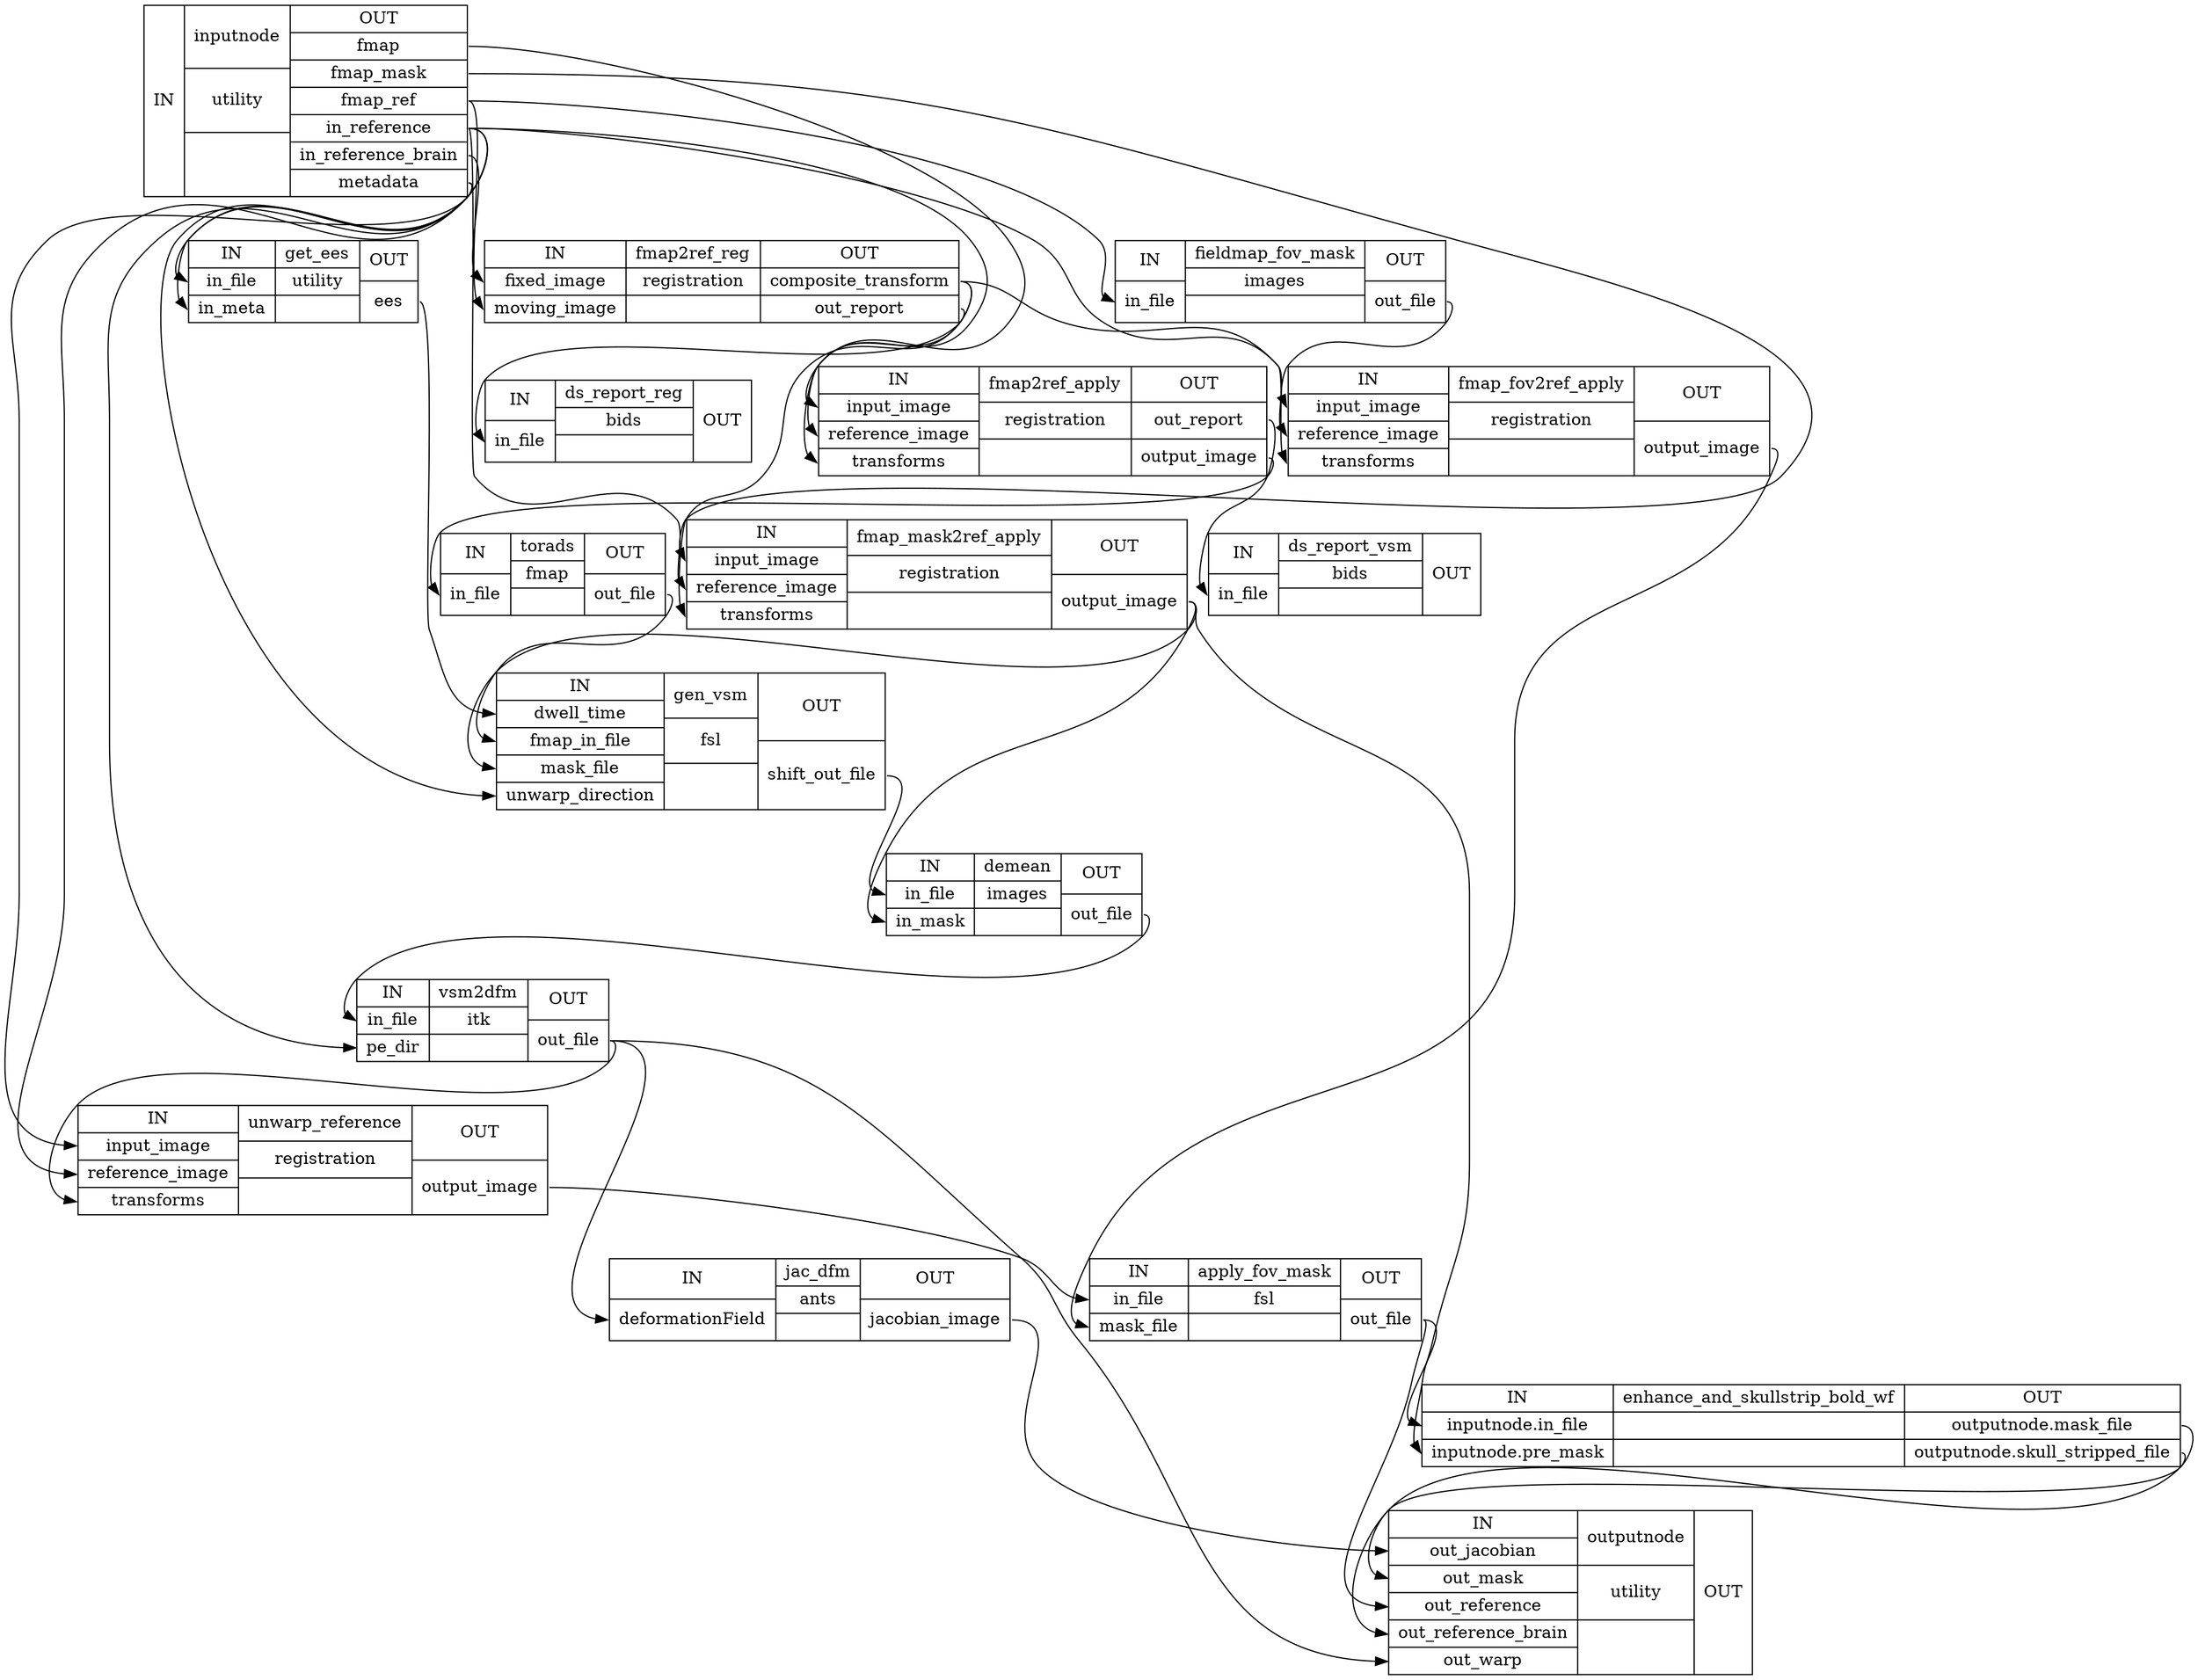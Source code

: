 digraph structs {
node [shape=record];
sdc_unwarp_wfinputnode [label="{IN}|{ inputnode | utility |  }|{OUT|<outfmap> fmap|<outfmapmask> fmap_mask|<outfmapref> fmap_ref|<outinreference> in_reference|<outinreferencebrain> in_reference_brain|<outmetadata> metadata}"];
sdc_unwarp_wffieldmap_fov_mask [label="{IN|<ininfile> in_file}|{ fieldmap_fov_mask | images |  }|{OUT|<outoutfile> out_file}"];
sdc_unwarp_wfget_ees [label="{IN|<ininfile> in_file|<ininmeta> in_meta}|{ get_ees | utility |  }|{OUT|<outees> ees}"];
sdc_unwarp_wffmap2ref_reg [label="{IN|<infixedimage> fixed_image|<inmovingimage> moving_image}|{ fmap2ref_reg | registration |  }|{OUT|<outcompositetransform> composite_transform|<outoutreport> out_report}"];
sdc_unwarp_wffmap_fov2ref_apply [label="{IN|<ininputimage> input_image|<inreferenceimage> reference_image|<intransforms> transforms}|{ fmap_fov2ref_apply | registration |  }|{OUT|<outoutputimage> output_image}"];
sdc_unwarp_wfds_report_reg [label="{IN|<ininfile> in_file}|{ ds_report_reg | bids |  }|{OUT}"];
sdc_unwarp_wffmap_mask2ref_apply [label="{IN|<ininputimage> input_image|<inreferenceimage> reference_image|<intransforms> transforms}|{ fmap_mask2ref_apply | registration |  }|{OUT|<outoutputimage> output_image}"];
sdc_unwarp_wffmap2ref_apply [label="{IN|<ininputimage> input_image|<inreferenceimage> reference_image|<intransforms> transforms}|{ fmap2ref_apply | registration |  }|{OUT|<outoutreport> out_report|<outoutputimage> output_image}"];
sdc_unwarp_wftorads [label="{IN|<ininfile> in_file}|{ torads | fmap |  }|{OUT|<outoutfile> out_file}"];
sdc_unwarp_wfgen_vsm [label="{IN|<indwelltime> dwell_time|<infmapinfile> fmap_in_file|<inmaskfile> mask_file|<inunwarpdirection> unwarp_direction}|{ gen_vsm | fsl |  }|{OUT|<outshiftoutfile> shift_out_file}"];
sdc_unwarp_wfdemean [label="{IN|<ininfile> in_file|<ininmask> in_mask}|{ demean | images |  }|{OUT|<outoutfile> out_file}"];
sdc_unwarp_wfvsm2dfm [label="{IN|<ininfile> in_file|<inpedir> pe_dir}|{ vsm2dfm | itk |  }|{OUT|<outoutfile> out_file}"];
sdc_unwarp_wfjac_dfm [label="{IN|<indeformationField> deformationField}|{ jac_dfm | ants |  }|{OUT|<outjacobianimage> jacobian_image}"];
sdc_unwarp_wfunwarp_reference [label="{IN|<ininputimage> input_image|<inreferenceimage> reference_image|<intransforms> transforms}|{ unwarp_reference | registration |  }|{OUT|<outoutputimage> output_image}"];
sdc_unwarp_wfapply_fov_mask [label="{IN|<ininfile> in_file|<inmaskfile> mask_file}|{ apply_fov_mask | fsl |  }|{OUT|<outoutfile> out_file}"];
sdc_unwarp_wfenhance_and_skullstrip_bold_wf [label="{IN|<ininputnodeinfile> inputnode.in_file|<ininputnodepremask> inputnode.pre_mask}|{ enhance_and_skullstrip_bold_wf |  |  }|{OUT|<outoutputnodemaskfile> outputnode.mask_file|<outoutputnodeskullstrippedfile> outputnode.skull_stripped_file}"];
sdc_unwarp_wfoutputnode [label="{IN|<inoutjacobian> out_jacobian|<inoutmask> out_mask|<inoutreference> out_reference|<inoutreferencebrain> out_reference_brain|<inoutwarp> out_warp}|{ outputnode | utility |  }|{OUT}"];
sdc_unwarp_wfds_report_vsm [label="{IN|<ininfile> in_file}|{ ds_report_vsm | bids |  }|{OUT}"];
sdc_unwarp_wfapply_fov_mask:outoutfile:e -> sdc_unwarp_wfenhance_and_skullstrip_bold_wf:ininputnodeinfile:w;
sdc_unwarp_wfapply_fov_mask:outoutfile:e -> sdc_unwarp_wfoutputnode:inoutreference:w;
sdc_unwarp_wfdemean:outoutfile:e -> sdc_unwarp_wfvsm2dfm:ininfile:w;
sdc_unwarp_wfenhance_and_skullstrip_bold_wf:outoutputnodemaskfile:e -> sdc_unwarp_wfoutputnode:inoutmask:w;
sdc_unwarp_wfenhance_and_skullstrip_bold_wf:outoutputnodeskullstrippedfile:e -> sdc_unwarp_wfoutputnode:inoutreferencebrain:w;
sdc_unwarp_wffieldmap_fov_mask:outoutfile:e -> sdc_unwarp_wffmap_fov2ref_apply:ininputimage:w;
sdc_unwarp_wffmap2ref_apply:outoutputimage:e -> sdc_unwarp_wftorads:ininfile:w;
sdc_unwarp_wffmap2ref_apply:outoutreport:e -> sdc_unwarp_wfds_report_vsm:ininfile:w;
sdc_unwarp_wffmap2ref_reg:outcompositetransform:e -> sdc_unwarp_wffmap2ref_apply:intransforms:w;
sdc_unwarp_wffmap2ref_reg:outcompositetransform:e -> sdc_unwarp_wffmap_fov2ref_apply:intransforms:w;
sdc_unwarp_wffmap2ref_reg:outcompositetransform:e -> sdc_unwarp_wffmap_mask2ref_apply:intransforms:w;
sdc_unwarp_wffmap2ref_reg:outoutreport:e -> sdc_unwarp_wfds_report_reg:ininfile:w;
sdc_unwarp_wffmap_fov2ref_apply:outoutputimage:e -> sdc_unwarp_wfapply_fov_mask:inmaskfile:w;
sdc_unwarp_wffmap_mask2ref_apply:outoutputimage:e -> sdc_unwarp_wfdemean:ininmask:w;
sdc_unwarp_wffmap_mask2ref_apply:outoutputimage:e -> sdc_unwarp_wfenhance_and_skullstrip_bold_wf:ininputnodepremask:w;
sdc_unwarp_wffmap_mask2ref_apply:outoutputimage:e -> sdc_unwarp_wfgen_vsm:inmaskfile:w;
sdc_unwarp_wfgen_vsm:outshiftoutfile:e -> sdc_unwarp_wfdemean:ininfile:w;
sdc_unwarp_wfget_ees:outees:e -> sdc_unwarp_wfgen_vsm:indwelltime:w;
sdc_unwarp_wfinputnode:outfmap:e -> sdc_unwarp_wffmap2ref_apply:ininputimage:w;
sdc_unwarp_wfinputnode:outfmapmask:e -> sdc_unwarp_wffmap_mask2ref_apply:ininputimage:w;
sdc_unwarp_wfinputnode:outfmapref:e -> sdc_unwarp_wffieldmap_fov_mask:ininfile:w;
sdc_unwarp_wfinputnode:outfmapref:e -> sdc_unwarp_wffmap2ref_reg:inmovingimage:w;
sdc_unwarp_wfinputnode:outinreference:e -> sdc_unwarp_wffmap2ref_apply:inreferenceimage:w;
sdc_unwarp_wfinputnode:outinreference:e -> sdc_unwarp_wffmap_fov2ref_apply:inreferenceimage:w;
sdc_unwarp_wfinputnode:outinreference:e -> sdc_unwarp_wffmap_mask2ref_apply:inreferenceimage:w;
sdc_unwarp_wfinputnode:outinreference:e -> sdc_unwarp_wfget_ees:ininfile:w;
sdc_unwarp_wfinputnode:outinreference:e -> sdc_unwarp_wfunwarp_reference:ininputimage:w;
sdc_unwarp_wfinputnode:outinreference:e -> sdc_unwarp_wfunwarp_reference:inreferenceimage:w;
sdc_unwarp_wfinputnode:outinreferencebrain:e -> sdc_unwarp_wffmap2ref_reg:infixedimage:w;
sdc_unwarp_wfinputnode:outmetadata:e -> sdc_unwarp_wfgen_vsm:inunwarpdirection:w;
sdc_unwarp_wfinputnode:outmetadata:e -> sdc_unwarp_wfget_ees:ininmeta:w;
sdc_unwarp_wfinputnode:outmetadata:e -> sdc_unwarp_wfvsm2dfm:inpedir:w;
sdc_unwarp_wfjac_dfm:outjacobianimage:e -> sdc_unwarp_wfoutputnode:inoutjacobian:w;
sdc_unwarp_wftorads:outoutfile:e -> sdc_unwarp_wfgen_vsm:infmapinfile:w;
sdc_unwarp_wfunwarp_reference:outoutputimage:e -> sdc_unwarp_wfapply_fov_mask:ininfile:w;
sdc_unwarp_wfvsm2dfm:outoutfile:e -> sdc_unwarp_wfjac_dfm:indeformationField:w;
sdc_unwarp_wfvsm2dfm:outoutfile:e -> sdc_unwarp_wfoutputnode:inoutwarp:w;
sdc_unwarp_wfvsm2dfm:outoutfile:e -> sdc_unwarp_wfunwarp_reference:intransforms:w;
}